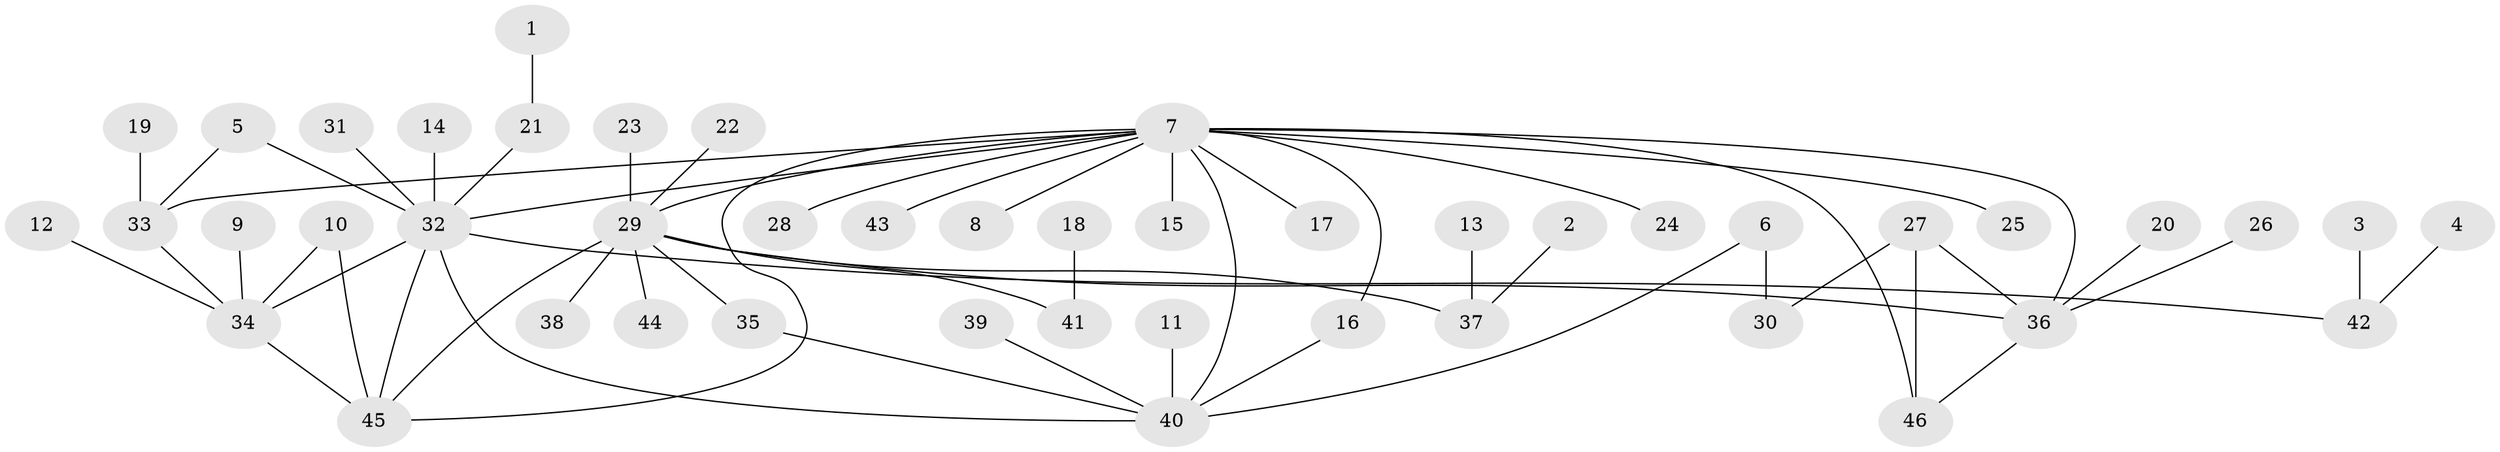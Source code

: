 // original degree distribution, {16: 0.01098901098901099, 4: 0.054945054945054944, 12: 0.01098901098901099, 5: 0.04395604395604396, 9: 0.02197802197802198, 6: 0.01098901098901099, 3: 0.10989010989010989, 7: 0.01098901098901099, 1: 0.5164835164835165, 2: 0.2087912087912088}
// Generated by graph-tools (version 1.1) at 2025/25/03/09/25 03:25:57]
// undirected, 46 vertices, 58 edges
graph export_dot {
graph [start="1"]
  node [color=gray90,style=filled];
  1;
  2;
  3;
  4;
  5;
  6;
  7;
  8;
  9;
  10;
  11;
  12;
  13;
  14;
  15;
  16;
  17;
  18;
  19;
  20;
  21;
  22;
  23;
  24;
  25;
  26;
  27;
  28;
  29;
  30;
  31;
  32;
  33;
  34;
  35;
  36;
  37;
  38;
  39;
  40;
  41;
  42;
  43;
  44;
  45;
  46;
  1 -- 21 [weight=1.0];
  2 -- 37 [weight=1.0];
  3 -- 42 [weight=1.0];
  4 -- 42 [weight=1.0];
  5 -- 32 [weight=1.0];
  5 -- 33 [weight=1.0];
  6 -- 30 [weight=1.0];
  6 -- 40 [weight=1.0];
  7 -- 8 [weight=1.0];
  7 -- 15 [weight=1.0];
  7 -- 16 [weight=1.0];
  7 -- 17 [weight=1.0];
  7 -- 24 [weight=1.0];
  7 -- 25 [weight=1.0];
  7 -- 28 [weight=1.0];
  7 -- 29 [weight=1.0];
  7 -- 32 [weight=1.0];
  7 -- 33 [weight=1.0];
  7 -- 36 [weight=1.0];
  7 -- 40 [weight=1.0];
  7 -- 43 [weight=1.0];
  7 -- 45 [weight=1.0];
  7 -- 46 [weight=1.0];
  9 -- 34 [weight=1.0];
  10 -- 34 [weight=1.0];
  10 -- 45 [weight=1.0];
  11 -- 40 [weight=1.0];
  12 -- 34 [weight=1.0];
  13 -- 37 [weight=1.0];
  14 -- 32 [weight=1.0];
  16 -- 40 [weight=1.0];
  18 -- 41 [weight=1.0];
  19 -- 33 [weight=1.0];
  20 -- 36 [weight=1.0];
  21 -- 32 [weight=1.0];
  22 -- 29 [weight=1.0];
  23 -- 29 [weight=1.0];
  26 -- 36 [weight=1.0];
  27 -- 30 [weight=1.0];
  27 -- 36 [weight=1.0];
  27 -- 46 [weight=1.0];
  29 -- 35 [weight=1.0];
  29 -- 36 [weight=1.0];
  29 -- 37 [weight=1.0];
  29 -- 38 [weight=1.0];
  29 -- 41 [weight=1.0];
  29 -- 44 [weight=1.0];
  29 -- 45 [weight=1.0];
  31 -- 32 [weight=1.0];
  32 -- 34 [weight=1.0];
  32 -- 40 [weight=1.0];
  32 -- 42 [weight=1.0];
  32 -- 45 [weight=1.0];
  33 -- 34 [weight=1.0];
  34 -- 45 [weight=1.0];
  35 -- 40 [weight=1.0];
  36 -- 46 [weight=1.0];
  39 -- 40 [weight=1.0];
}

